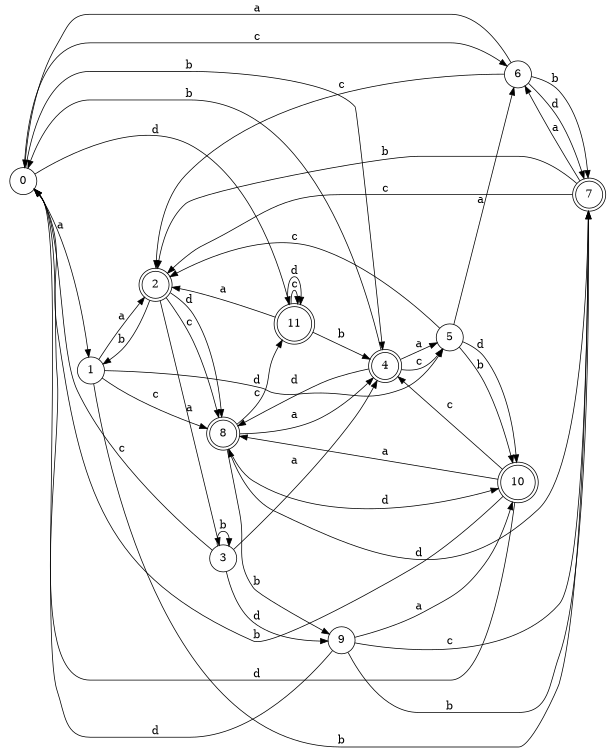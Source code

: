 digraph n10_5 {
__start0 [label="" shape="none"];

rankdir=LR;
size="8,5";

s0 [style="filled", color="black", fillcolor="white" shape="circle", label="0"];
s1 [style="filled", color="black", fillcolor="white" shape="circle", label="1"];
s2 [style="rounded,filled", color="black", fillcolor="white" shape="doublecircle", label="2"];
s3 [style="filled", color="black", fillcolor="white" shape="circle", label="3"];
s4 [style="rounded,filled", color="black", fillcolor="white" shape="doublecircle", label="4"];
s5 [style="filled", color="black", fillcolor="white" shape="circle", label="5"];
s6 [style="filled", color="black", fillcolor="white" shape="circle", label="6"];
s7 [style="rounded,filled", color="black", fillcolor="white" shape="doublecircle", label="7"];
s8 [style="rounded,filled", color="black", fillcolor="white" shape="doublecircle", label="8"];
s9 [style="filled", color="black", fillcolor="white" shape="circle", label="9"];
s10 [style="rounded,filled", color="black", fillcolor="white" shape="doublecircle", label="10"];
s11 [style="rounded,filled", color="black", fillcolor="white" shape="doublecircle", label="11"];
s0 -> s1 [label="a"];
s0 -> s4 [label="b"];
s0 -> s6 [label="c"];
s0 -> s11 [label="d"];
s1 -> s2 [label="a"];
s1 -> s7 [label="b"];
s1 -> s8 [label="c"];
s1 -> s5 [label="d"];
s2 -> s3 [label="a"];
s2 -> s1 [label="b"];
s2 -> s8 [label="c"];
s2 -> s8 [label="d"];
s3 -> s4 [label="a"];
s3 -> s3 [label="b"];
s3 -> s0 [label="c"];
s3 -> s9 [label="d"];
s4 -> s5 [label="a"];
s4 -> s0 [label="b"];
s4 -> s5 [label="c"];
s4 -> s8 [label="d"];
s5 -> s6 [label="a"];
s5 -> s10 [label="b"];
s5 -> s2 [label="c"];
s5 -> s10 [label="d"];
s6 -> s0 [label="a"];
s6 -> s7 [label="b"];
s6 -> s2 [label="c"];
s6 -> s7 [label="d"];
s7 -> s6 [label="a"];
s7 -> s2 [label="b"];
s7 -> s2 [label="c"];
s7 -> s8 [label="d"];
s8 -> s4 [label="a"];
s8 -> s9 [label="b"];
s8 -> s11 [label="c"];
s8 -> s10 [label="d"];
s9 -> s10 [label="a"];
s9 -> s7 [label="b"];
s9 -> s7 [label="c"];
s9 -> s0 [label="d"];
s10 -> s8 [label="a"];
s10 -> s0 [label="b"];
s10 -> s4 [label="c"];
s10 -> s0 [label="d"];
s11 -> s2 [label="a"];
s11 -> s4 [label="b"];
s11 -> s11 [label="c"];
s11 -> s11 [label="d"];

}